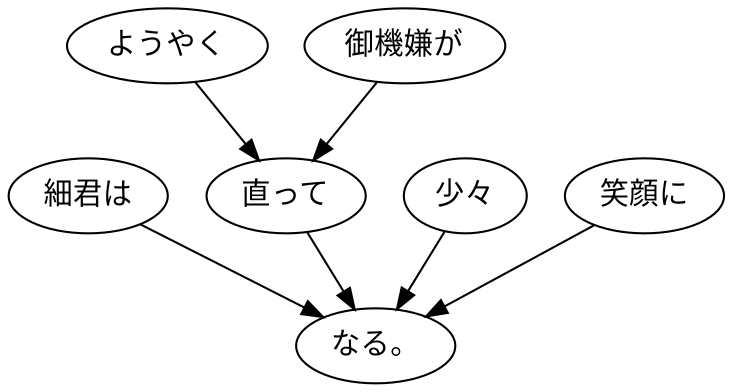 digraph graph2981 {
	node0 [label="細君は"];
	node1 [label="ようやく"];
	node2 [label="御機嫌が"];
	node3 [label="直って"];
	node4 [label="少々"];
	node5 [label="笑顔に"];
	node6 [label="なる。"];
	node0 -> node6;
	node1 -> node3;
	node2 -> node3;
	node3 -> node6;
	node4 -> node6;
	node5 -> node6;
}
